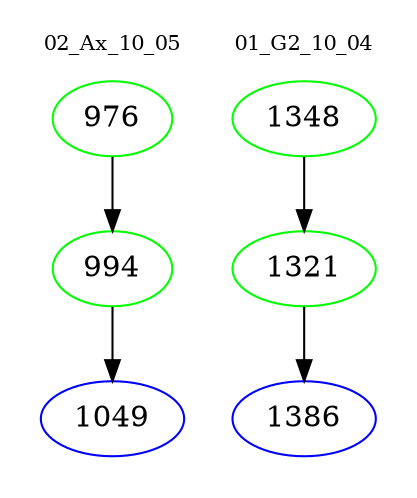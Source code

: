 digraph{
subgraph cluster_0 {
color = white
label = "02_Ax_10_05";
fontsize=10;
T0_976 [label="976", color="green"]
T0_976 -> T0_994 [color="black"]
T0_994 [label="994", color="green"]
T0_994 -> T0_1049 [color="black"]
T0_1049 [label="1049", color="blue"]
}
subgraph cluster_1 {
color = white
label = "01_G2_10_04";
fontsize=10;
T1_1348 [label="1348", color="green"]
T1_1348 -> T1_1321 [color="black"]
T1_1321 [label="1321", color="green"]
T1_1321 -> T1_1386 [color="black"]
T1_1386 [label="1386", color="blue"]
}
}
